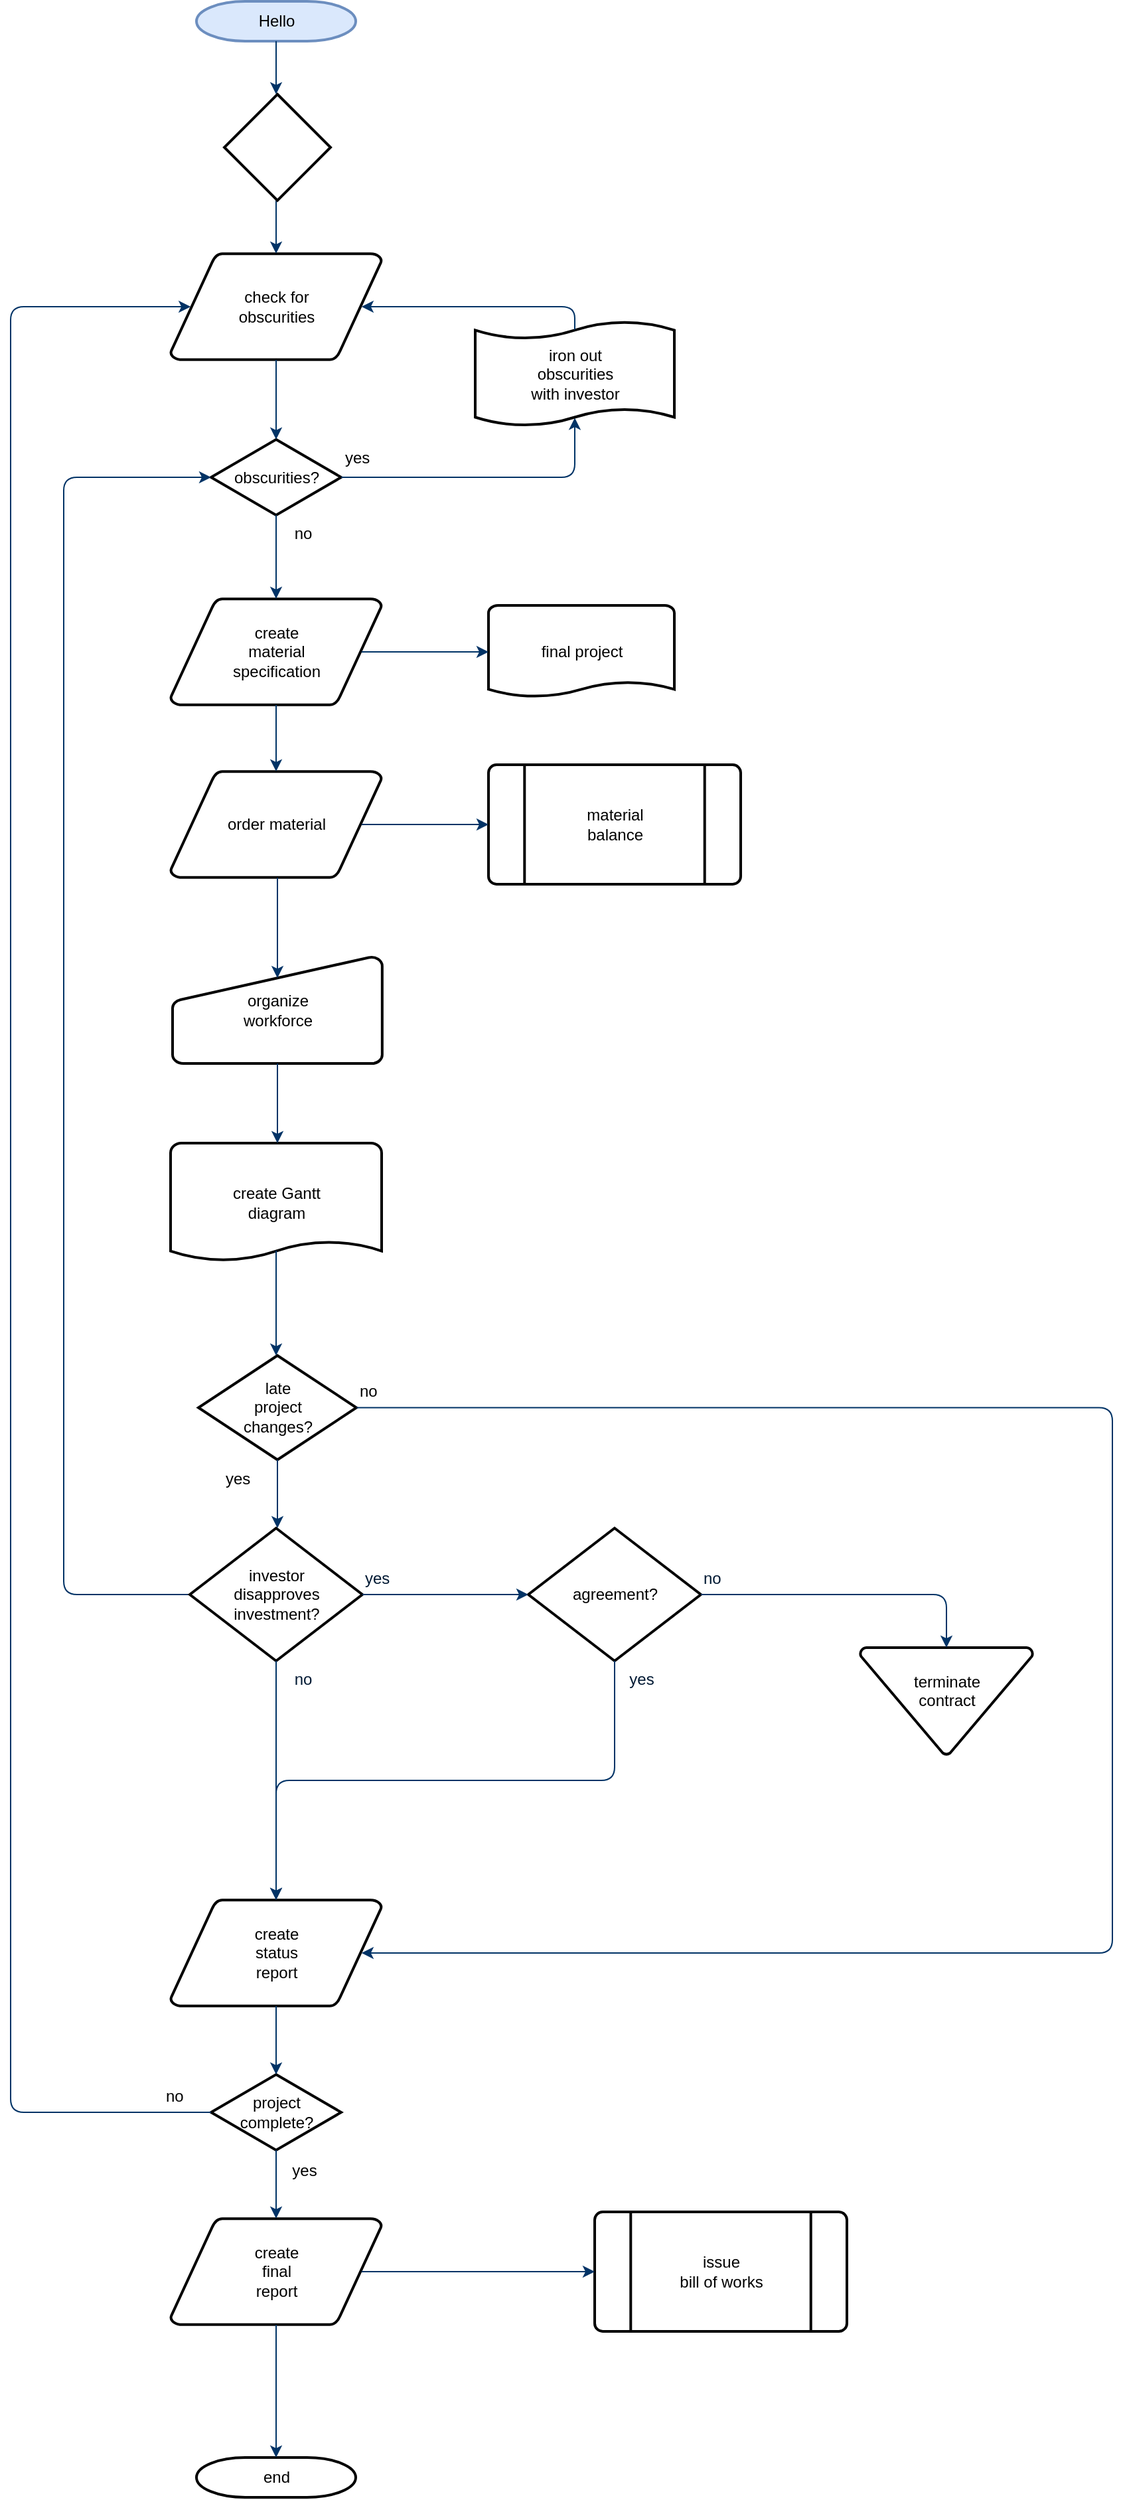 <mxfile version="14.3.1" type="github">
  <diagram id="6a731a19-8d31-9384-78a2-239565b7b9f0" name="Page-1">
    <mxGraphModel dx="868" dy="450" grid="1" gridSize="10" guides="1" tooltips="1" connect="1" arrows="1" fold="1" page="1" pageScale="1" pageWidth="1169" pageHeight="827" background="#ffffff" math="0" shadow="0">
      <root>
        <mxCell id="0" />
        <mxCell id="1" parent="0" />
        <mxCell id="2" value="Hello" style="shape=mxgraph.flowchart.terminator;strokeWidth=2;gradientDirection=north;fontStyle=0;html=1;fillColor=#dae8fc;strokeColor=#6c8ebf;" parent="1" vertex="1">
          <mxGeometry x="260" y="60" width="120" height="30" as="geometry" />
        </mxCell>
        <mxCell id="4" value="create&#xa;material&#xa;specification" style="shape=mxgraph.flowchart.data;strokeWidth=2;gradientColor=none;gradientDirection=north;fontStyle=0;html=1;" parent="1" vertex="1">
          <mxGeometry x="240.5" y="510" width="159" height="80" as="geometry" />
        </mxCell>
        <mxCell id="5" value="check for&#xa;obscurities" style="shape=mxgraph.flowchart.data;strokeWidth=2;gradientColor=none;gradientDirection=north;fontStyle=0;html=1;" parent="1" vertex="1">
          <mxGeometry x="240.5" y="250" width="159" height="80" as="geometry" />
        </mxCell>
        <mxCell id="6" value="obscurities?" style="shape=mxgraph.flowchart.decision;strokeWidth=2;gradientColor=none;gradientDirection=north;fontStyle=0;html=1;" parent="1" vertex="1">
          <mxGeometry x="271" y="390" width="98" height="57" as="geometry" />
        </mxCell>
        <mxCell id="7" style="fontStyle=1;strokeColor=#003366;strokeWidth=1;html=1;" parent="1" source="2" edge="1">
          <mxGeometry relative="1" as="geometry">
            <mxPoint x="320" y="130" as="targetPoint" />
          </mxGeometry>
        </mxCell>
        <mxCell id="8" style="fontStyle=1;strokeColor=#003366;strokeWidth=1;html=1;" parent="1" target="5" edge="1">
          <mxGeometry relative="1" as="geometry">
            <mxPoint x="320" y="210" as="sourcePoint" />
          </mxGeometry>
        </mxCell>
        <mxCell id="9" style="entryX=0.5;entryY=0;entryPerimeter=0;fontStyle=1;strokeColor=#003366;strokeWidth=1;html=1;" parent="1" source="5" target="6" edge="1">
          <mxGeometry relative="1" as="geometry" />
        </mxCell>
        <mxCell id="10" value="" style="edgeStyle=elbowEdgeStyle;elbow=horizontal;entryX=0.5;entryY=0.91;entryPerimeter=0;exitX=1;exitY=0.5;exitPerimeter=0;fontStyle=1;strokeColor=#003366;strokeWidth=1;html=1;" parent="1" source="6" target="51" edge="1">
          <mxGeometry x="381" y="28.5" width="100" height="100" as="geometry">
            <mxPoint x="750" y="447" as="sourcePoint" />
            <mxPoint x="765.395" y="318.5" as="targetPoint" />
            <Array as="points">
              <mxPoint x="545" y="400" />
            </Array>
          </mxGeometry>
        </mxCell>
        <mxCell id="11" value="yes" style="text;fontStyle=0;html=1;strokeColor=none;gradientColor=none;fillColor=none;strokeWidth=2;" parent="1" vertex="1">
          <mxGeometry x="370" y="390" width="40" height="26" as="geometry" />
        </mxCell>
        <mxCell id="12" value="" style="edgeStyle=elbowEdgeStyle;elbow=horizontal;fontColor=#001933;fontStyle=1;strokeColor=#003366;strokeWidth=1;html=1;" parent="1" source="6" target="4" edge="1">
          <mxGeometry width="100" height="100" as="geometry">
            <mxPoint y="100" as="sourcePoint" />
            <mxPoint x="100" as="targetPoint" />
          </mxGeometry>
        </mxCell>
        <mxCell id="13" value="order material" style="shape=mxgraph.flowchart.data;strokeWidth=2;gradientColor=none;gradientDirection=north;fontStyle=0;html=1;" parent="1" vertex="1">
          <mxGeometry x="240.5" y="640" width="159" height="80" as="geometry" />
        </mxCell>
        <mxCell id="14" value="no" style="text;fontStyle=0;html=1;strokeColor=none;gradientColor=none;fillColor=none;strokeWidth=2;align=center;" parent="1" vertex="1">
          <mxGeometry x="320" y="447" width="40" height="26" as="geometry" />
        </mxCell>
        <mxCell id="15" value="final project" style="shape=mxgraph.flowchart.document;strokeWidth=2;gradientColor=none;gradientDirection=north;fontStyle=0;html=1;" parent="1" vertex="1">
          <mxGeometry x="480" y="515" width="140" height="70" as="geometry" />
        </mxCell>
        <mxCell id="16" value="" style="edgeStyle=elbowEdgeStyle;elbow=horizontal;exitX=0.905;exitY=0.5;exitPerimeter=0;fontStyle=1;strokeColor=#003366;strokeWidth=1;html=1;" parent="1" source="4" target="15" edge="1">
          <mxGeometry width="100" height="100" as="geometry">
            <mxPoint y="100" as="sourcePoint" />
            <mxPoint x="100" as="targetPoint" />
          </mxGeometry>
        </mxCell>
        <mxCell id="17" value="" style="edgeStyle=elbowEdgeStyle;elbow=horizontal;fontStyle=1;strokeColor=#003366;strokeWidth=1;html=1;" parent="1" source="4" target="13" edge="1">
          <mxGeometry width="100" height="100" as="geometry">
            <mxPoint y="100" as="sourcePoint" />
            <mxPoint x="100" as="targetPoint" />
          </mxGeometry>
        </mxCell>
        <mxCell id="18" value="material&#xa;balance" style="shape=mxgraph.flowchart.predefined_process;strokeWidth=2;gradientColor=none;gradientDirection=north;fontStyle=0;html=1;" parent="1" vertex="1">
          <mxGeometry x="480" y="635" width="190" height="90" as="geometry" />
        </mxCell>
        <mxCell id="19" value="" style="edgeStyle=elbowEdgeStyle;elbow=horizontal;exitX=0.905;exitY=0.5;exitPerimeter=0;fontStyle=1;strokeColor=#003366;strokeWidth=1;html=1;" parent="1" source="13" target="18" edge="1">
          <mxGeometry width="100" height="100" as="geometry">
            <mxPoint y="100" as="sourcePoint" />
            <mxPoint x="100" as="targetPoint" />
          </mxGeometry>
        </mxCell>
        <mxCell id="20" value="organize &#xa;workforce" style="shape=mxgraph.flowchart.manual_input;strokeWidth=2;gradientColor=none;gradientDirection=north;fontStyle=0;html=1;" parent="1" vertex="1">
          <mxGeometry x="242" y="780" width="158" height="80" as="geometry" />
        </mxCell>
        <mxCell id="21" value="" style="edgeStyle=elbowEdgeStyle;elbow=horizontal;entryX=0.5;entryY=0.195;entryPerimeter=0;fontStyle=1;strokeColor=#003366;strokeWidth=1;html=1;" parent="1" source="13" target="20" edge="1">
          <mxGeometry width="100" height="100" as="geometry">
            <mxPoint y="100" as="sourcePoint" />
            <mxPoint x="100" as="targetPoint" />
          </mxGeometry>
        </mxCell>
        <mxCell id="22" value="create Gantt&#xa;diagram" style="shape=mxgraph.flowchart.document;strokeWidth=2;gradientColor=none;gradientDirection=north;fontStyle=0;html=1;" parent="1" vertex="1">
          <mxGeometry x="240.5" y="920" width="159" height="90" as="geometry" />
        </mxCell>
        <mxCell id="23" value="" style="edgeStyle=elbowEdgeStyle;elbow=horizontal;exitX=0.5;exitY=1;exitPerimeter=0;fontStyle=1;strokeColor=#003366;strokeWidth=1;html=1;" parent="1" source="20" target="22" edge="1">
          <mxGeometry width="100" height="100" as="geometry">
            <mxPoint y="100" as="sourcePoint" />
            <mxPoint x="100" as="targetPoint" />
          </mxGeometry>
        </mxCell>
        <mxCell id="24" value="late&#xa;project&#xa;changes?" style="shape=mxgraph.flowchart.decision;strokeWidth=2;gradientColor=none;gradientDirection=north;fontStyle=0;html=1;" parent="1" vertex="1">
          <mxGeometry x="261.5" y="1080" width="119" height="78.5" as="geometry" />
        </mxCell>
        <mxCell id="25" value="" style="edgeStyle=elbowEdgeStyle;elbow=horizontal;exitX=0.5;exitY=0.9;exitPerimeter=0;fontStyle=1;strokeColor=#003366;strokeWidth=1;html=1;" parent="1" source="22" target="24" edge="1">
          <mxGeometry width="100" height="100" as="geometry">
            <mxPoint y="100" as="sourcePoint" />
            <mxPoint x="100" as="targetPoint" />
          </mxGeometry>
        </mxCell>
        <mxCell id="26" value="" style="edgeStyle=elbowEdgeStyle;elbow=horizontal;exitX=0;exitY=0.5;exitPerimeter=0;entryX=0;entryY=0.5;entryPerimeter=0;fontStyle=1;strokeColor=#003366;strokeWidth=1;html=1;" parent="1" source="28" target="6" edge="1">
          <mxGeometry width="100" height="100" as="geometry">
            <mxPoint y="100" as="sourcePoint" />
            <mxPoint x="100" as="targetPoint" />
            <Array as="points">
              <mxPoint x="160" y="850" />
            </Array>
          </mxGeometry>
        </mxCell>
        <mxCell id="27" value="yes" style="text;fontStyle=0;html=1;strokeColor=none;gradientColor=none;fillColor=none;strokeWidth=2;" parent="1" vertex="1">
          <mxGeometry x="280" y="1158.5" width="40" height="26" as="geometry" />
        </mxCell>
        <mxCell id="28" value="investor&#xa;disapproves&#xa; investment?" style="shape=mxgraph.flowchart.decision;strokeWidth=2;gradientColor=none;gradientDirection=north;fontStyle=0;html=1;" parent="1" vertex="1">
          <mxGeometry x="255" y="1210" width="130" height="100" as="geometry" />
        </mxCell>
        <mxCell id="29" value="agreement?" style="shape=mxgraph.flowchart.decision;strokeWidth=2;gradientColor=none;gradientDirection=north;fontStyle=0;html=1;" parent="1" vertex="1">
          <mxGeometry x="510" y="1210" width="130" height="100" as="geometry" />
        </mxCell>
        <mxCell id="30" value="" style="edgeStyle=elbowEdgeStyle;elbow=horizontal;exitX=0.5;exitY=1;exitPerimeter=0;fontStyle=1;strokeColor=#003366;strokeWidth=1;html=1;" parent="1" source="24" target="28" edge="1">
          <mxGeometry width="100" height="100" as="geometry">
            <mxPoint y="100" as="sourcePoint" />
            <mxPoint x="100" as="targetPoint" />
          </mxGeometry>
        </mxCell>
        <mxCell id="31" value="" style="edgeStyle=elbowEdgeStyle;elbow=horizontal;exitX=1;exitY=0.5;exitPerimeter=0;entryX=0;entryY=0.5;entryPerimeter=0;fontStyle=1;strokeColor=#003366;strokeWidth=1;html=1;" parent="1" source="28" target="29" edge="1">
          <mxGeometry width="100" height="100" as="geometry">
            <mxPoint y="100" as="sourcePoint" />
            <mxPoint x="100" as="targetPoint" />
          </mxGeometry>
        </mxCell>
        <mxCell id="32" value="terminate&#xa;contract&#xa;" style="shape=mxgraph.flowchart.merge_or_storage;strokeWidth=2;gradientColor=none;gradientDirection=north;fontStyle=0;html=1;" parent="1" vertex="1">
          <mxGeometry x="760" y="1300" width="130" height="80.5" as="geometry" />
        </mxCell>
        <mxCell id="33" value="" style="edgeStyle=elbowEdgeStyle;elbow=vertical;exitX=1;exitY=0.5;exitPerimeter=0;entryX=0.5;entryY=0;entryPerimeter=0;fontStyle=1;strokeColor=#003366;strokeWidth=1;html=1;" parent="1" source="29" target="32" edge="1">
          <mxGeometry width="100" height="100" as="geometry">
            <mxPoint y="100" as="sourcePoint" />
            <mxPoint x="100" as="targetPoint" />
            <Array as="points">
              <mxPoint x="740" y="1260" />
            </Array>
          </mxGeometry>
        </mxCell>
        <mxCell id="34" value="create&#xa;status&#xa;report" style="shape=mxgraph.flowchart.data;strokeWidth=2;gradientColor=none;gradientDirection=north;fontStyle=0;html=1;" parent="1" vertex="1">
          <mxGeometry x="240.5" y="1490" width="159" height="80" as="geometry" />
        </mxCell>
        <mxCell id="35" value="" style="edgeStyle=elbowEdgeStyle;elbow=vertical;exitX=0.5;exitY=1;exitPerimeter=0;fontColor=#001933;fontStyle=1;strokeColor=#003366;strokeWidth=1;html=1;" parent="1" source="28" target="34" edge="1">
          <mxGeometry width="100" height="100" as="geometry">
            <mxPoint y="100" as="sourcePoint" />
            <mxPoint x="100" as="targetPoint" />
          </mxGeometry>
        </mxCell>
        <mxCell id="36" value="" style="edgeStyle=elbowEdgeStyle;elbow=vertical;exitX=0.5;exitY=1;exitPerimeter=0;entryX=0.5;entryY=0;entryPerimeter=0;fontStyle=1;strokeColor=#003366;strokeWidth=1;html=1;" parent="1" source="29" target="34" edge="1">
          <mxGeometry width="100" height="100" as="geometry">
            <mxPoint y="100" as="sourcePoint" />
            <mxPoint x="100" as="targetPoint" />
          </mxGeometry>
        </mxCell>
        <mxCell id="37" value="project&#xa;complete?" style="shape=mxgraph.flowchart.decision;strokeWidth=2;gradientColor=none;gradientDirection=north;fontStyle=0;html=1;" parent="1" vertex="1">
          <mxGeometry x="271" y="1621.5" width="98" height="57" as="geometry" />
        </mxCell>
        <mxCell id="38" value="create&#xa;final&#xa;report" style="shape=mxgraph.flowchart.data;strokeWidth=2;gradientColor=none;gradientDirection=north;fontStyle=0;html=1;" parent="1" vertex="1">
          <mxGeometry x="240.5" y="1730" width="159" height="80" as="geometry" />
        </mxCell>
        <mxCell id="39" value="issue&#xa;bill of works" style="shape=mxgraph.flowchart.predefined_process;strokeWidth=2;gradientColor=none;gradientDirection=north;fontStyle=0;html=1;" parent="1" vertex="1">
          <mxGeometry x="560" y="1725" width="190" height="90" as="geometry" />
        </mxCell>
        <mxCell id="40" value="end" style="shape=mxgraph.flowchart.terminator;strokeWidth=2;gradientColor=none;gradientDirection=north;fontStyle=0;html=1;" parent="1" vertex="1">
          <mxGeometry x="260" y="1910" width="120" height="30" as="geometry" />
        </mxCell>
        <mxCell id="41" value="" style="edgeStyle=elbowEdgeStyle;elbow=vertical;exitX=0.5;exitY=1;exitPerimeter=0;entryX=0.5;entryY=0;entryPerimeter=0;fontStyle=1;strokeColor=#003366;strokeWidth=1;html=1;" parent="1" source="34" target="37" edge="1">
          <mxGeometry width="100" height="100" as="geometry">
            <mxPoint y="100" as="sourcePoint" />
            <mxPoint x="100" as="targetPoint" />
          </mxGeometry>
        </mxCell>
        <mxCell id="42" value="" style="edgeStyle=elbowEdgeStyle;elbow=vertical;exitX=0.5;exitY=1;exitPerimeter=0;entryX=0.5;entryY=0;entryPerimeter=0;fontStyle=1;strokeColor=#003366;strokeWidth=1;html=1;" parent="1" source="37" target="38" edge="1">
          <mxGeometry width="100" height="100" as="geometry">
            <mxPoint y="100" as="sourcePoint" />
            <mxPoint x="100" as="targetPoint" />
          </mxGeometry>
        </mxCell>
        <mxCell id="43" value="" style="edgeStyle=elbowEdgeStyle;elbow=vertical;exitX=0.5;exitY=1;exitPerimeter=0;entryX=0.5;entryY=0;entryPerimeter=0;fontStyle=1;strokeColor=#003366;strokeWidth=1;html=1;" parent="1" source="38" target="40" edge="1">
          <mxGeometry width="100" height="100" as="geometry">
            <mxPoint y="100" as="sourcePoint" />
            <mxPoint x="100" as="targetPoint" />
          </mxGeometry>
        </mxCell>
        <mxCell id="44" value="" style="edgeStyle=elbowEdgeStyle;elbow=vertical;exitX=0.905;exitY=0.5;exitPerimeter=0;entryX=0;entryY=0.5;entryPerimeter=0;fontStyle=1;strokeColor=#003366;strokeWidth=1;html=1;" parent="1" source="38" target="39" edge="1">
          <mxGeometry width="100" height="100" as="geometry">
            <mxPoint y="100" as="sourcePoint" />
            <mxPoint x="100" as="targetPoint" />
          </mxGeometry>
        </mxCell>
        <mxCell id="45" value="" style="edgeStyle=elbowEdgeStyle;elbow=horizontal;exitX=1;exitY=0.5;exitPerimeter=0;entryX=0.905;entryY=0.5;entryPerimeter=0;fontStyle=1;strokeColor=#003366;strokeWidth=1;html=1;" parent="1" source="24" target="34" edge="1">
          <mxGeometry width="100" height="100" as="geometry">
            <mxPoint y="100" as="sourcePoint" />
            <mxPoint x="100" as="targetPoint" />
            <Array as="points">
              <mxPoint x="950" y="1320" />
            </Array>
          </mxGeometry>
        </mxCell>
        <mxCell id="46" value="no" style="text;fontStyle=0;html=1;strokeColor=none;gradientColor=none;fillColor=none;strokeWidth=2;" parent="1" vertex="1">
          <mxGeometry x="380.5" y="1093.25" width="40" height="26" as="geometry" />
        </mxCell>
        <mxCell id="47" value="yes" style="text;fontColor=#001933;fontStyle=0;html=1;strokeColor=none;gradientColor=none;fillColor=none;strokeWidth=2;" parent="1" vertex="1">
          <mxGeometry x="385" y="1234" width="40" height="26" as="geometry" />
        </mxCell>
        <mxCell id="48" value="no" style="text;fontColor=#001933;fontStyle=0;html=1;strokeColor=none;gradientColor=none;fillColor=none;strokeWidth=2;align=center;" parent="1" vertex="1">
          <mxGeometry x="320" y="1310" width="40" height="26" as="geometry" />
        </mxCell>
        <mxCell id="49" value="yes" style="text;fontColor=#001933;fontStyle=0;html=1;strokeColor=none;gradientColor=none;fillColor=none;strokeWidth=2;align=center;" parent="1" vertex="1">
          <mxGeometry x="575" y="1310" width="40" height="26" as="geometry" />
        </mxCell>
        <mxCell id="50" value="no" style="text;fontColor=#001933;fontStyle=0;html=1;strokeColor=none;gradientColor=none;fillColor=none;strokeWidth=2;" parent="1" vertex="1">
          <mxGeometry x="640" y="1234" width="40" height="26" as="geometry" />
        </mxCell>
        <mxCell id="51" value="iron out&#xa;obscurities &#xa;with investor" style="shape=mxgraph.flowchart.paper_tape;strokeWidth=2;gradientColor=none;gradientDirection=north;fontStyle=0;html=1;" parent="1" vertex="1">
          <mxGeometry x="470" y="300" width="150" height="81" as="geometry" />
        </mxCell>
        <mxCell id="52" value="" style="edgeStyle=elbowEdgeStyle;elbow=horizontal;exitX=0.5;exitY=0.09;exitPerimeter=0;entryX=0.905;entryY=0.5;entryPerimeter=0;fontStyle=1;strokeColor=#003366;strokeWidth=1;html=1;" parent="1" source="51" target="5" edge="1">
          <mxGeometry width="100" height="100" as="geometry">
            <mxPoint y="100" as="sourcePoint" />
            <mxPoint x="100" as="targetPoint" />
            <Array as="points">
              <mxPoint x="545" y="300" />
            </Array>
          </mxGeometry>
        </mxCell>
        <mxCell id="53" value="yes" style="text;fontStyle=0;html=1;strokeColor=none;gradientColor=none;fillColor=none;strokeWidth=2;align=center;" parent="1" vertex="1">
          <mxGeometry x="321" y="1680" width="40" height="26" as="geometry" />
        </mxCell>
        <mxCell id="54" value="" style="edgeStyle=elbowEdgeStyle;elbow=horizontal;exitX=0;exitY=0.5;exitPerimeter=0;entryX=0.095;entryY=0.5;entryPerimeter=0;fontStyle=1;strokeColor=#003366;strokeWidth=1;html=1;" parent="1" source="37" target="5" edge="1">
          <mxGeometry width="100" height="100" as="geometry">
            <mxPoint y="100" as="sourcePoint" />
            <mxPoint x="100" as="targetPoint" />
            <Array as="points">
              <mxPoint x="120" y="970" />
            </Array>
          </mxGeometry>
        </mxCell>
        <mxCell id="55" value="no" style="text;fontStyle=0;html=1;strokeColor=none;gradientColor=none;fillColor=none;strokeWidth=2;" parent="1" vertex="1">
          <mxGeometry x="235" y="1624" width="40" height="26" as="geometry" />
        </mxCell>
        <mxCell id="EdzVWK6eivxh14DAnufQ-55" value="" style="rhombus;whiteSpace=wrap;html=1;strokeWidth=2;" parent="1" vertex="1">
          <mxGeometry x="281" y="130" width="80" height="80" as="geometry" />
        </mxCell>
      </root>
    </mxGraphModel>
  </diagram>
</mxfile>
